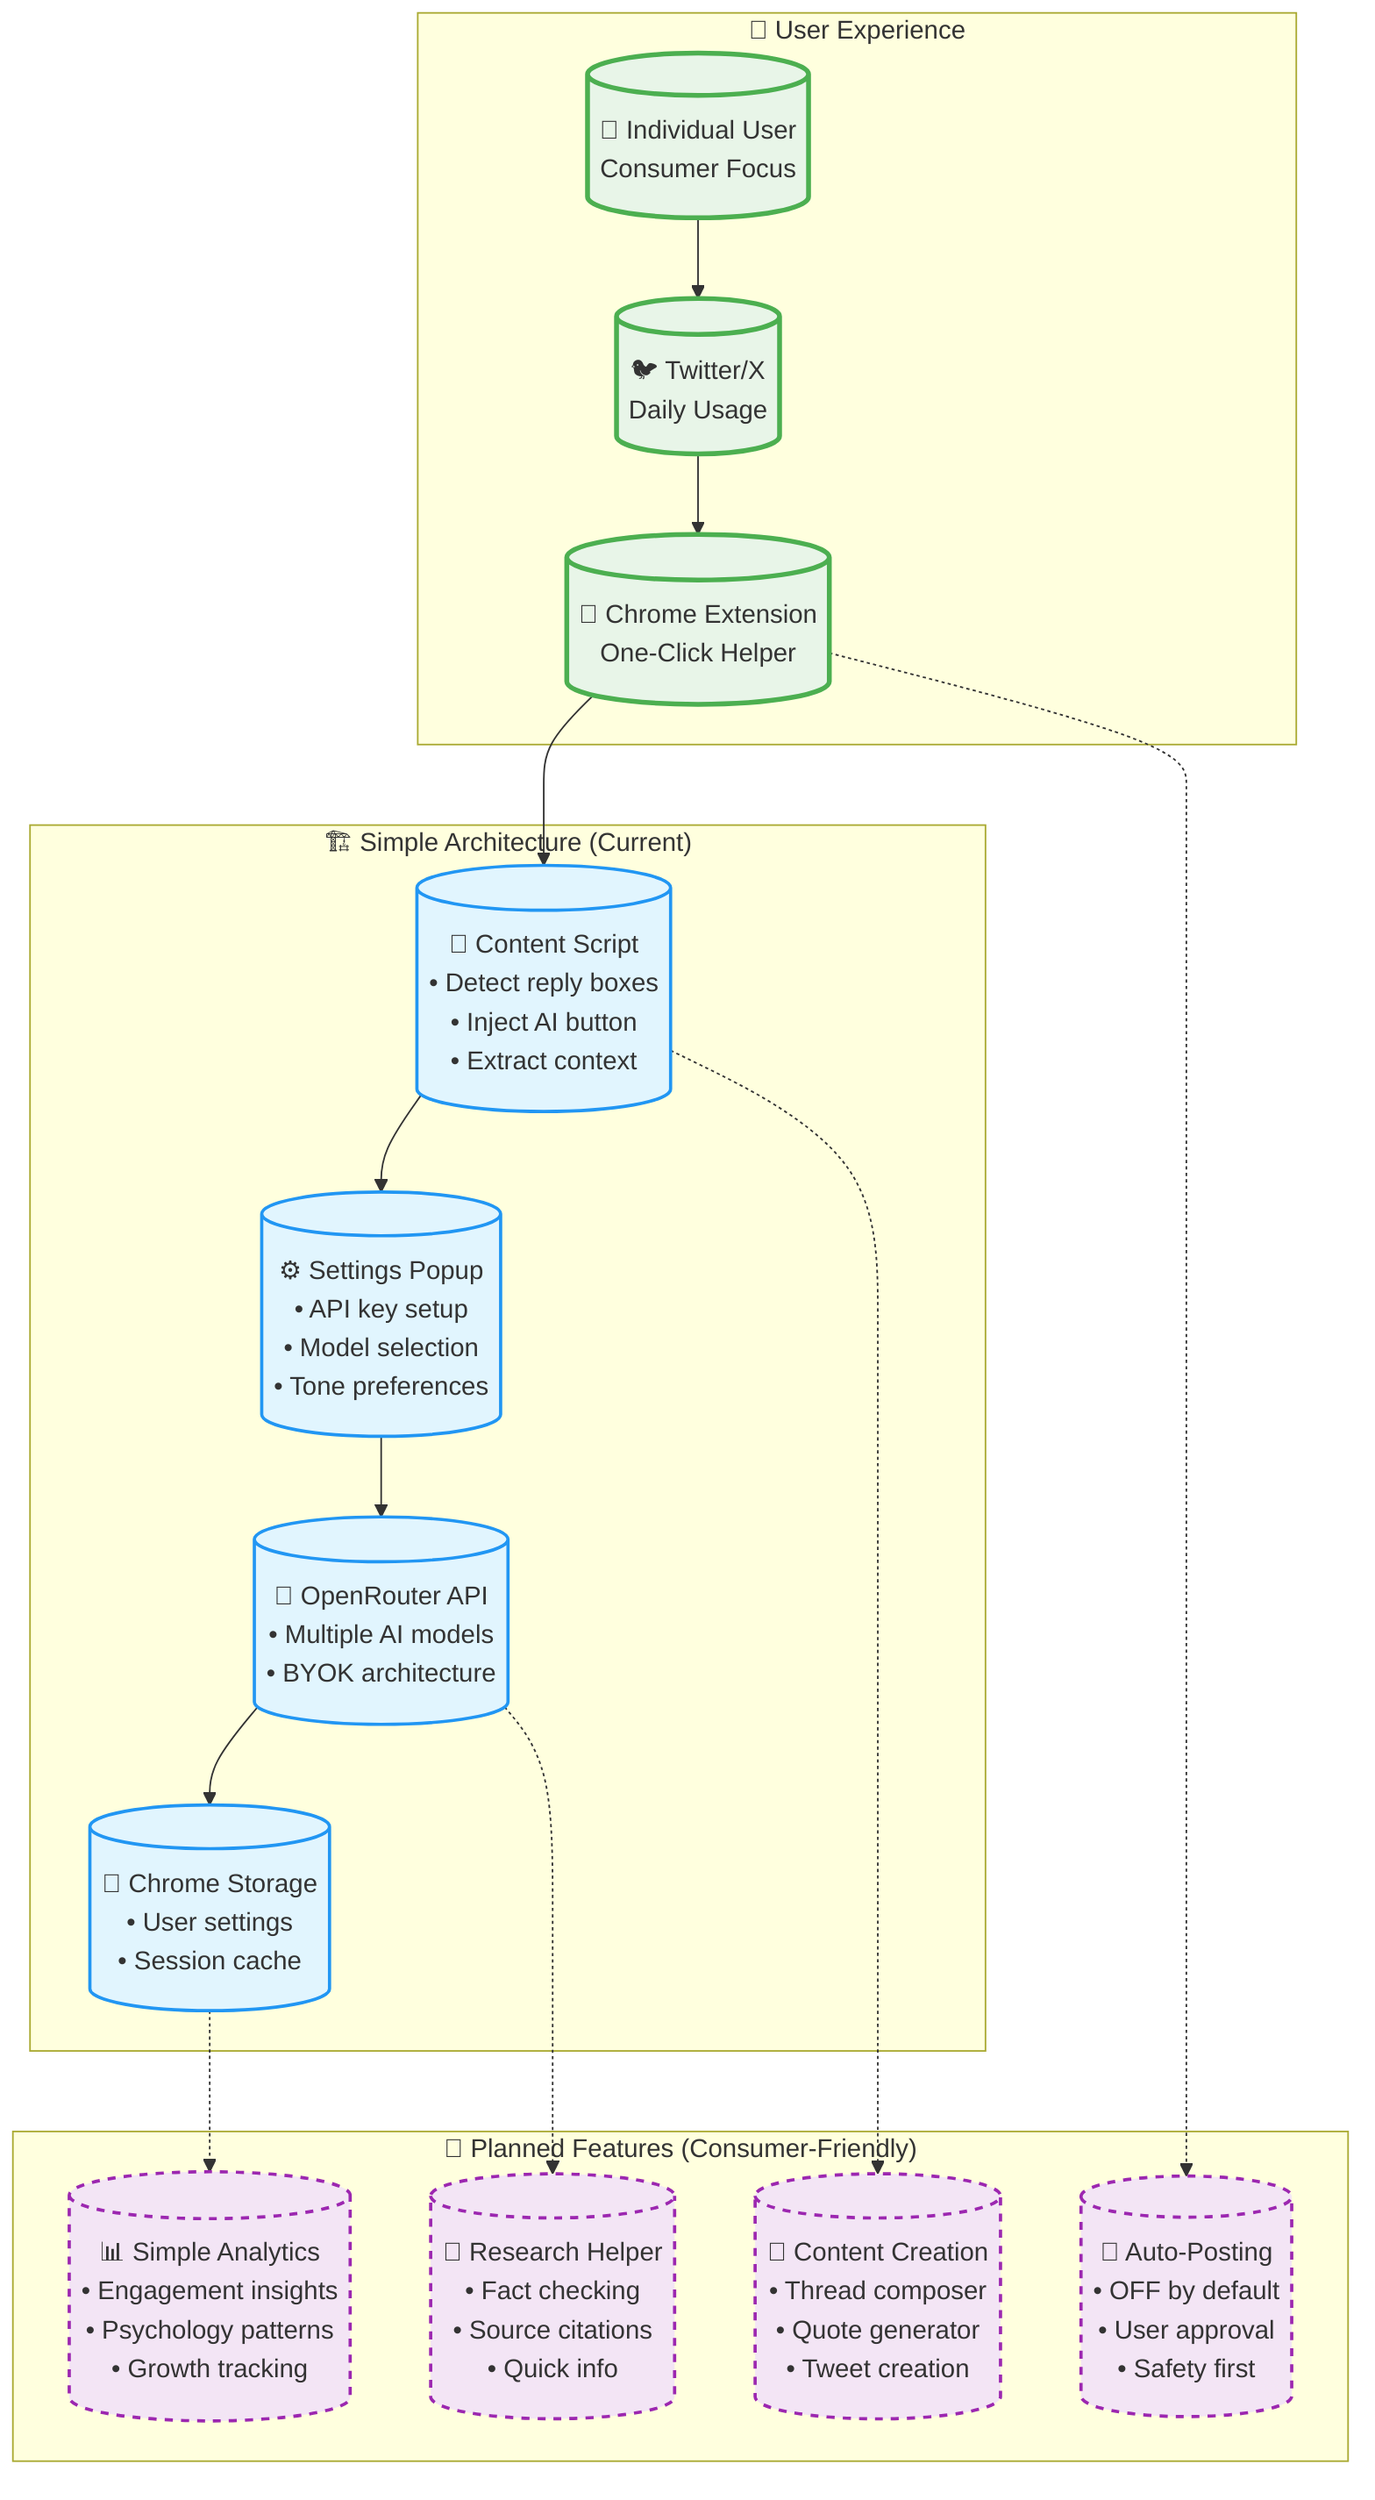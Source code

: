 graph TB
    %% Consumer-Focused TweetCraft Architecture
    subgraph "👤 User Experience"
        User[("👤 Individual User<br/>Consumer Focus")]
        Twitter[("🐦 Twitter/X<br/>Daily Usage")]
        Extension[("🔧 Chrome Extension<br/>One-Click Helper")]
    end

    subgraph "🏗️ Simple Architecture (Current)"
        ContentScript[("📄 Content Script<br/>• Detect reply boxes<br/>• Inject AI button<br/>• Extract context")]
        Popup[("⚙️ Settings Popup<br/>• API key setup<br/>• Model selection<br/>• Tone preferences")]
        OpenRouter[("🤖 OpenRouter API<br/>• Multiple AI models<br/>• BYOK architecture")]
        Storage[("💾 Chrome Storage<br/>• User settings<br/>• Session cache")]
    end

    subgraph "🔮 Planned Features (Consumer-Friendly)"
        ContentCreation[("📝 Content Creation<br/>• Thread composer<br/>• Quote generator<br/>• Tweet creation")]
        
        AutoPosting[("🚀 Auto-Posting<br/>• OFF by default<br/>• User approval<br/>• Safety first")]
        
        SimpleAnalytics[("📊 Simple Analytics<br/>• Engagement insights<br/>• Psychology patterns<br/>• Growth tracking")]
        
        Research[("🔬 Research Helper<br/>• Fact checking<br/>• Source citations<br/>• Quick info")]
    end

    %% User Flow
    User --> Twitter
    Twitter --> Extension
    Extension --> ContentScript
    ContentScript --> Popup
    Popup --> OpenRouter
    OpenRouter --> Storage

    %% Future Features (dotted lines)
    ContentScript -.-> ContentCreation
    Extension -.-> AutoPosting
    Storage -.-> SimpleAnalytics
    OpenRouter -.-> Research

    %% Styling
    classDef user fill:#e8f5e8,stroke:#4caf50,stroke-width:3px
    classDef current fill:#e1f5fe,stroke:#2196f3,stroke-width:2px
    classDef future fill:#f3e5f5,stroke:#9c27b0,stroke-width:2px,stroke-dasharray: 5 5

    class User,Twitter,Extension user
    class ContentScript,Popup,OpenRouter,Storage current
    class ContentCreation,AutoPosting,SimpleAnalytics,Research future